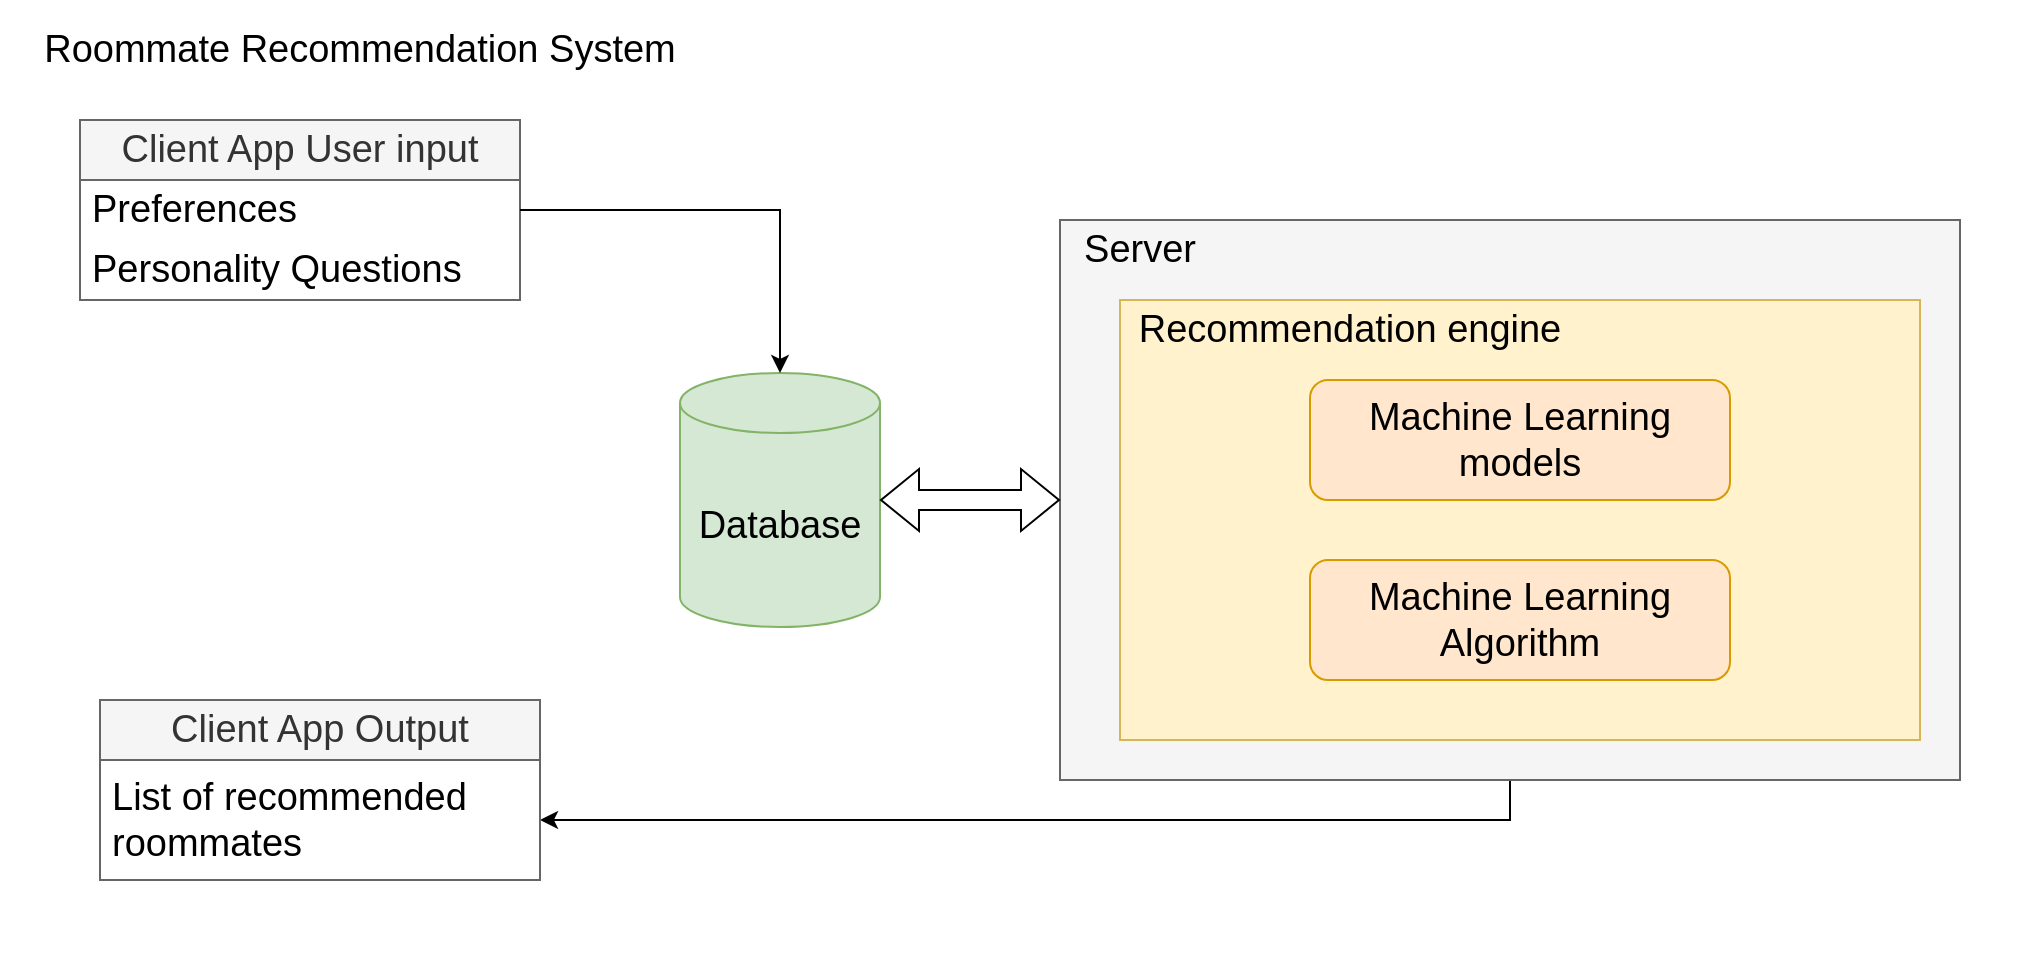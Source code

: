 <mxfile version="20.7.4" type="github">
  <diagram id="c-qg_3KrgmJM8KXnZbcs" name="Page-1">
    <mxGraphModel dx="1467" dy="783" grid="1" gridSize="10" guides="1" tooltips="1" connect="1" arrows="1" fold="1" page="1" pageScale="1" pageWidth="1169" pageHeight="826" math="0" shadow="0">
      <root>
        <mxCell id="0" />
        <mxCell id="1" parent="0" />
        <mxCell id="9sZgolWwwMI8YyeJsSxz-1" value="" style="rounded=0;whiteSpace=wrap;html=1;movable=1;resizable=1;rotatable=1;deletable=1;editable=1;connectable=1;strokeColor=none;" vertex="1" parent="1">
          <mxGeometry x="130" y="70" width="1020" height="480" as="geometry" />
        </mxCell>
        <mxCell id="9sZgolWwwMI8YyeJsSxz-2" value="Roommate Recommendation System" style="text;html=1;strokeColor=none;fillColor=none;align=center;verticalAlign=middle;whiteSpace=wrap;rounded=0;fontSize=19;" vertex="1" parent="1">
          <mxGeometry x="140" y="80" width="340" height="30" as="geometry" />
        </mxCell>
        <mxCell id="9sZgolWwwMI8YyeJsSxz-3" value="Client App User input" style="swimlane;fontStyle=0;childLayout=stackLayout;horizontal=1;startSize=30;horizontalStack=0;resizeParent=1;resizeParentMax=0;resizeLast=0;collapsible=1;marginBottom=0;whiteSpace=wrap;html=1;fontSize=19;fillColor=#f5f5f5;fontColor=#333333;strokeColor=#666666;" vertex="1" parent="1">
          <mxGeometry x="170" y="130" width="220" height="90" as="geometry" />
        </mxCell>
        <mxCell id="9sZgolWwwMI8YyeJsSxz-4" value="Preferences" style="text;strokeColor=none;fillColor=none;align=left;verticalAlign=middle;spacingLeft=4;spacingRight=4;overflow=hidden;points=[[0,0.5],[1,0.5]];portConstraint=eastwest;rotatable=0;whiteSpace=wrap;html=1;fontSize=19;" vertex="1" parent="9sZgolWwwMI8YyeJsSxz-3">
          <mxGeometry y="30" width="220" height="30" as="geometry" />
        </mxCell>
        <mxCell id="9sZgolWwwMI8YyeJsSxz-5" value="Personality Questions" style="text;strokeColor=none;fillColor=none;align=left;verticalAlign=middle;spacingLeft=4;spacingRight=4;overflow=hidden;points=[[0,0.5],[1,0.5]];portConstraint=eastwest;rotatable=0;whiteSpace=wrap;html=1;fontSize=19;" vertex="1" parent="9sZgolWwwMI8YyeJsSxz-3">
          <mxGeometry y="60" width="220" height="30" as="geometry" />
        </mxCell>
        <mxCell id="9sZgolWwwMI8YyeJsSxz-20" style="edgeStyle=orthogonalEdgeStyle;rounded=0;orthogonalLoop=1;jettySize=auto;html=1;exitX=0.5;exitY=1;exitDx=0;exitDy=0;entryX=1;entryY=0.5;entryDx=0;entryDy=0;fontSize=19;" edge="1" parent="1" source="9sZgolWwwMI8YyeJsSxz-8" target="9sZgolWwwMI8YyeJsSxz-10">
          <mxGeometry relative="1" as="geometry" />
        </mxCell>
        <mxCell id="9sZgolWwwMI8YyeJsSxz-8" value="" style="rounded=0;whiteSpace=wrap;html=1;fontSize=19;fillColor=#f5f5f5;strokeColor=#666666;fontColor=#333333;" vertex="1" parent="1">
          <mxGeometry x="660" y="180" width="450" height="280" as="geometry" />
        </mxCell>
        <mxCell id="9sZgolWwwMI8YyeJsSxz-9" value="Client App Output" style="swimlane;fontStyle=0;childLayout=stackLayout;horizontal=1;startSize=30;horizontalStack=0;resizeParent=1;resizeParentMax=0;resizeLast=0;collapsible=1;marginBottom=0;whiteSpace=wrap;html=1;fontSize=19;fillColor=#f5f5f5;fontColor=#333333;strokeColor=#666666;" vertex="1" parent="1">
          <mxGeometry x="180" y="420" width="220" height="90" as="geometry" />
        </mxCell>
        <mxCell id="9sZgolWwwMI8YyeJsSxz-10" value="List of recommended roommates" style="text;strokeColor=none;fillColor=none;align=left;verticalAlign=middle;spacingLeft=4;spacingRight=4;overflow=hidden;points=[[0,0.5],[1,0.5]];portConstraint=eastwest;rotatable=0;whiteSpace=wrap;html=1;fontSize=19;" vertex="1" parent="9sZgolWwwMI8YyeJsSxz-9">
          <mxGeometry y="30" width="220" height="60" as="geometry" />
        </mxCell>
        <mxCell id="9sZgolWwwMI8YyeJsSxz-12" value="Server" style="text;html=1;strokeColor=none;fillColor=none;align=center;verticalAlign=middle;whiteSpace=wrap;rounded=0;fontSize=19;" vertex="1" parent="1">
          <mxGeometry x="670" y="180" width="60" height="30" as="geometry" />
        </mxCell>
        <mxCell id="9sZgolWwwMI8YyeJsSxz-13" value="Database" style="shape=cylinder3;whiteSpace=wrap;html=1;boundedLbl=1;backgroundOutline=1;size=15;fontSize=19;fillColor=#d5e8d4;strokeColor=#82b366;" vertex="1" parent="1">
          <mxGeometry x="470" y="256.5" width="100" height="127" as="geometry" />
        </mxCell>
        <mxCell id="9sZgolWwwMI8YyeJsSxz-14" value="" style="rounded=0;whiteSpace=wrap;html=1;fontSize=19;fillColor=#fff2cc;strokeColor=#d6b656;" vertex="1" parent="1">
          <mxGeometry x="690" y="220" width="400" height="220" as="geometry" />
        </mxCell>
        <mxCell id="9sZgolWwwMI8YyeJsSxz-15" value="Recommendation engine" style="text;html=1;strokeColor=none;fillColor=none;align=center;verticalAlign=middle;whiteSpace=wrap;rounded=0;fontSize=19;" vertex="1" parent="1">
          <mxGeometry x="690" y="220" width="230" height="30" as="geometry" />
        </mxCell>
        <mxCell id="9sZgolWwwMI8YyeJsSxz-16" value="Machine Learning models" style="rounded=1;whiteSpace=wrap;html=1;fontSize=19;fillColor=#ffe6cc;strokeColor=#d79b00;" vertex="1" parent="1">
          <mxGeometry x="785" y="260" width="210" height="60" as="geometry" />
        </mxCell>
        <mxCell id="9sZgolWwwMI8YyeJsSxz-17" value="Machine Learning Algorithm" style="rounded=1;whiteSpace=wrap;html=1;fontSize=19;fillColor=#ffe6cc;strokeColor=#d79b00;" vertex="1" parent="1">
          <mxGeometry x="785" y="350" width="210" height="60" as="geometry" />
        </mxCell>
        <mxCell id="9sZgolWwwMI8YyeJsSxz-18" style="edgeStyle=orthogonalEdgeStyle;rounded=0;orthogonalLoop=1;jettySize=auto;html=1;entryX=0.5;entryY=0;entryDx=0;entryDy=0;entryPerimeter=0;fontSize=19;" edge="1" parent="1" source="9sZgolWwwMI8YyeJsSxz-4" target="9sZgolWwwMI8YyeJsSxz-13">
          <mxGeometry relative="1" as="geometry" />
        </mxCell>
        <mxCell id="9sZgolWwwMI8YyeJsSxz-19" value="" style="shape=flexArrow;endArrow=classic;startArrow=classic;html=1;rounded=0;fontSize=19;entryX=0;entryY=0.5;entryDx=0;entryDy=0;exitX=1;exitY=0.5;exitDx=0;exitDy=0;exitPerimeter=0;" edge="1" parent="1" source="9sZgolWwwMI8YyeJsSxz-13" target="9sZgolWwwMI8YyeJsSxz-8">
          <mxGeometry width="100" height="100" relative="1" as="geometry">
            <mxPoint x="530" y="320" as="sourcePoint" />
            <mxPoint x="630" y="220" as="targetPoint" />
          </mxGeometry>
        </mxCell>
      </root>
    </mxGraphModel>
  </diagram>
</mxfile>

